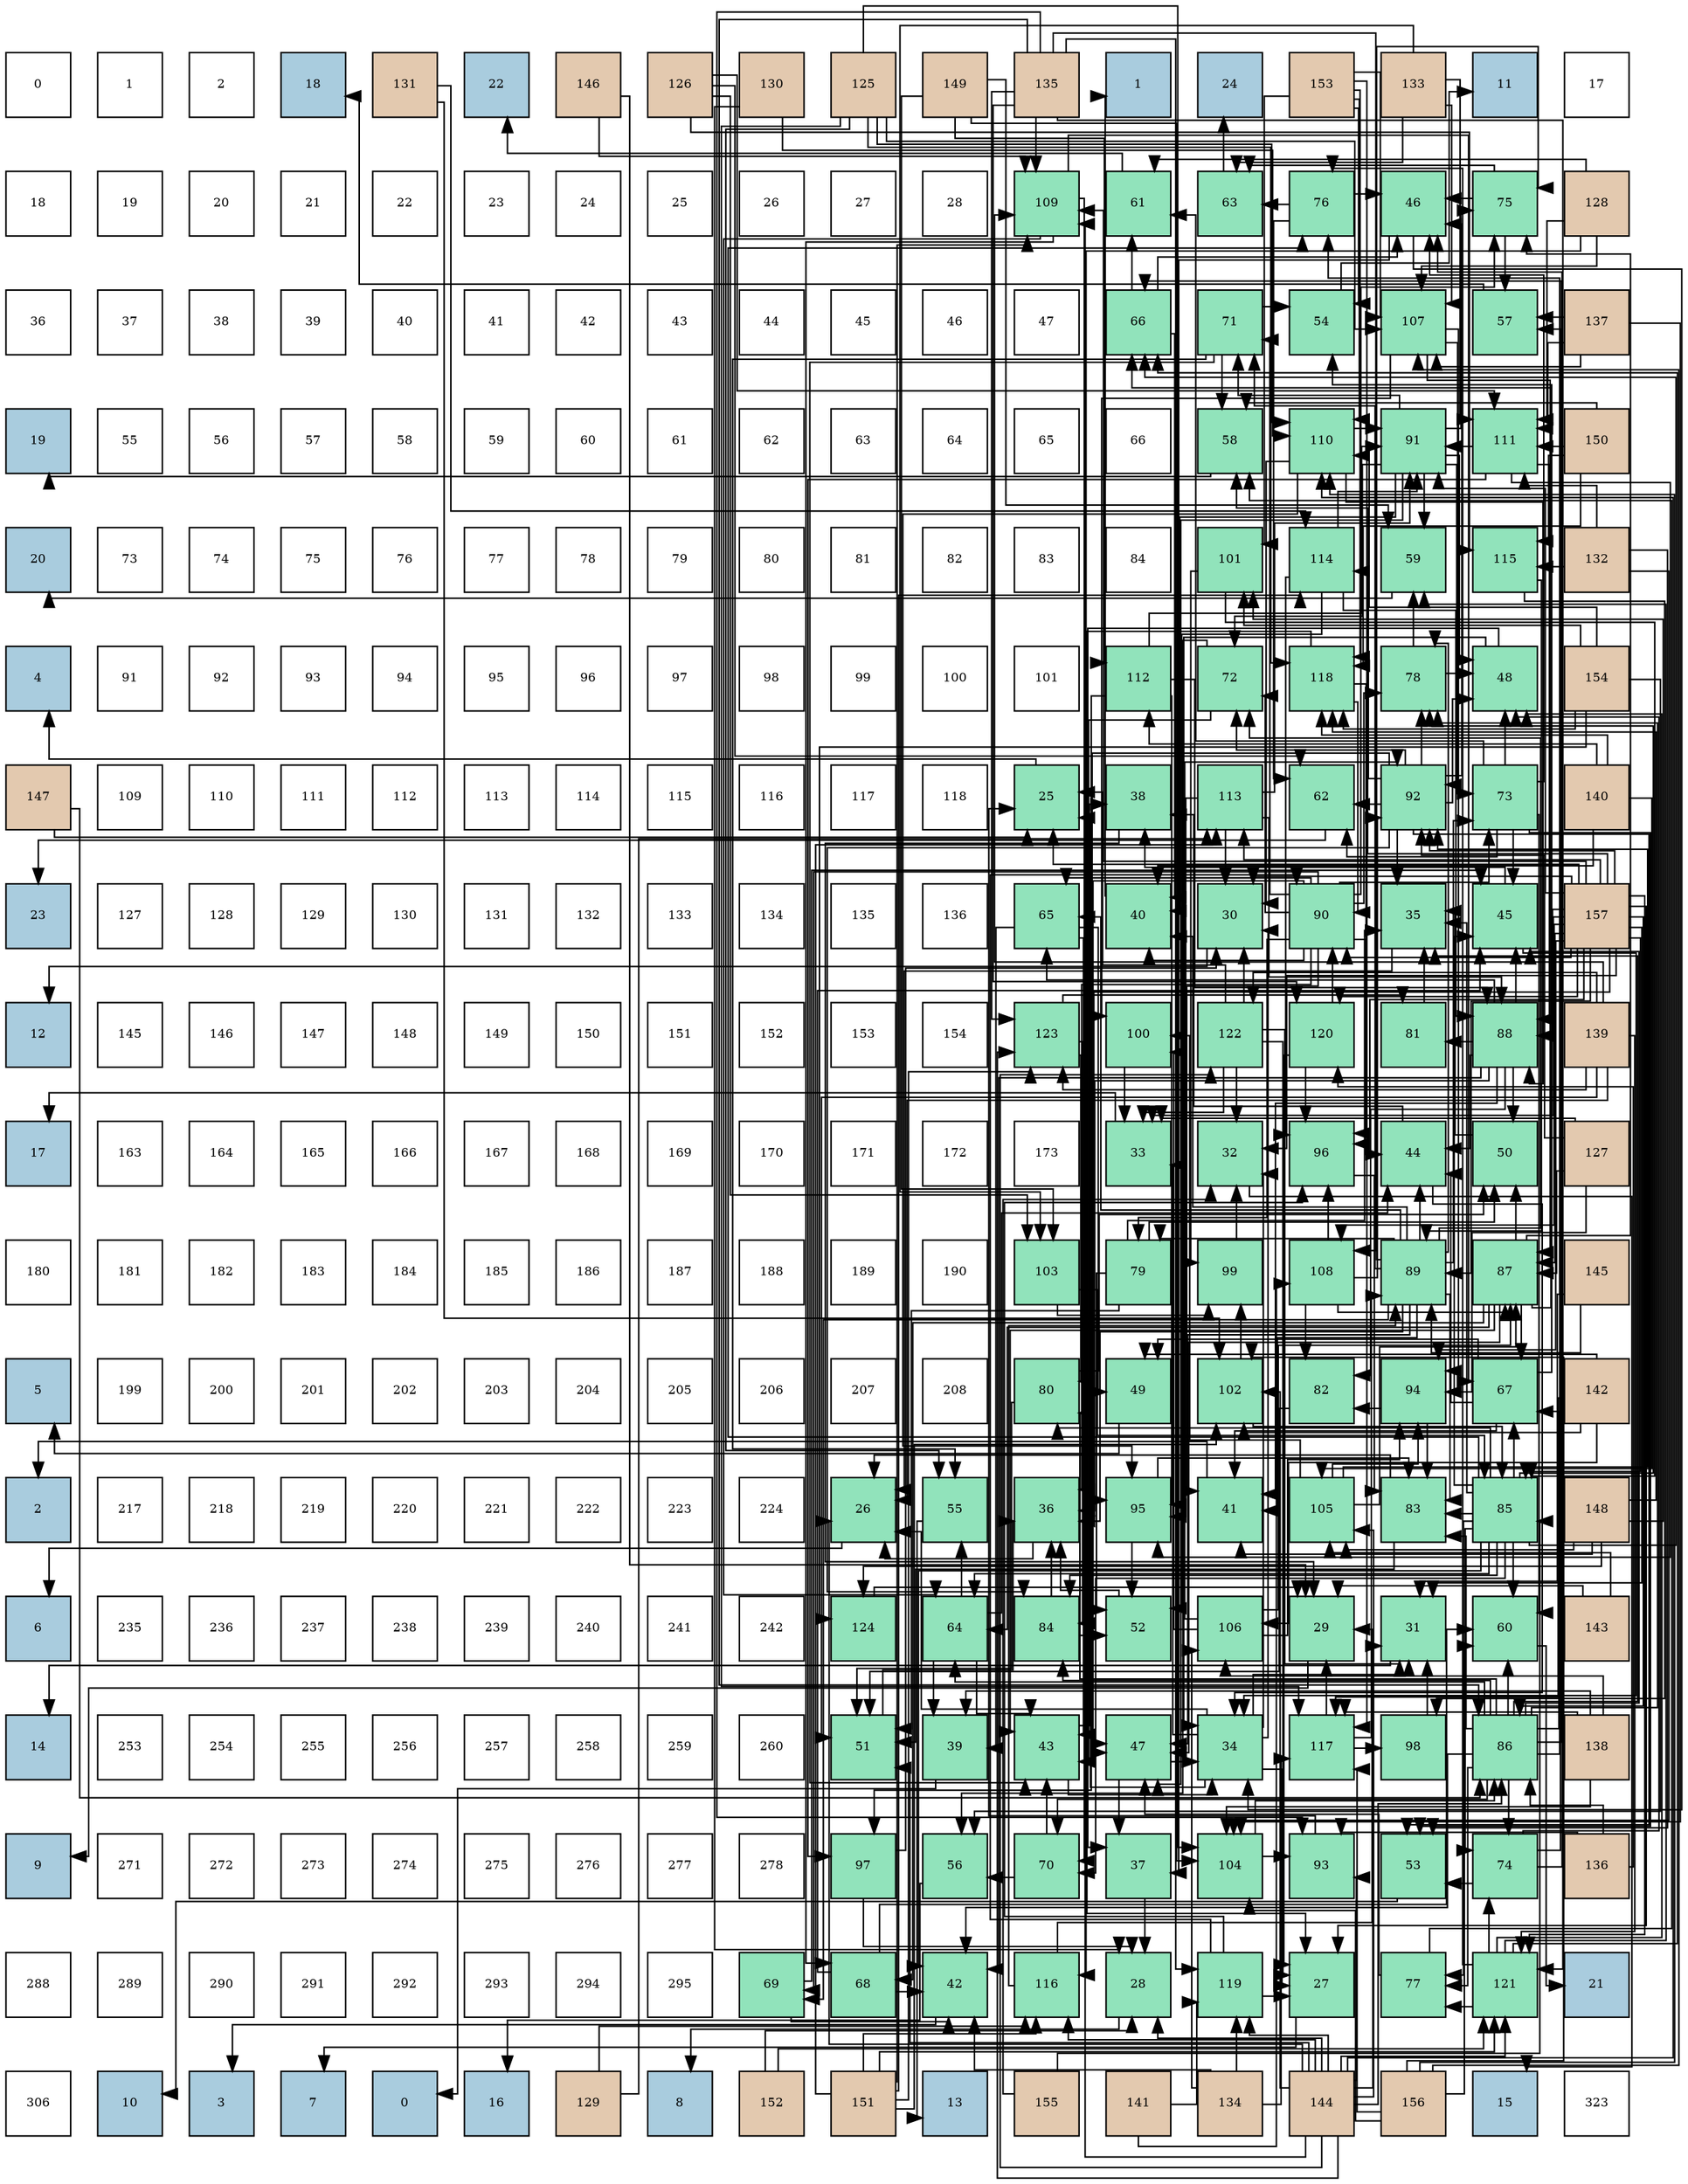digraph layout{
 rankdir=TB;
 splines=ortho;
 node [style=filled shape=square fixedsize=true width=0.6];
0[label="0", fontsize=8, fillcolor="#ffffff"];
1[label="1", fontsize=8, fillcolor="#ffffff"];
2[label="2", fontsize=8, fillcolor="#ffffff"];
3[label="18", fontsize=8, fillcolor="#a9ccde"];
4[label="131", fontsize=8, fillcolor="#e3c9af"];
5[label="22", fontsize=8, fillcolor="#a9ccde"];
6[label="146", fontsize=8, fillcolor="#e3c9af"];
7[label="126", fontsize=8, fillcolor="#e3c9af"];
8[label="130", fontsize=8, fillcolor="#e3c9af"];
9[label="125", fontsize=8, fillcolor="#e3c9af"];
10[label="149", fontsize=8, fillcolor="#e3c9af"];
11[label="135", fontsize=8, fillcolor="#e3c9af"];
12[label="1", fontsize=8, fillcolor="#a9ccde"];
13[label="24", fontsize=8, fillcolor="#a9ccde"];
14[label="153", fontsize=8, fillcolor="#e3c9af"];
15[label="133", fontsize=8, fillcolor="#e3c9af"];
16[label="11", fontsize=8, fillcolor="#a9ccde"];
17[label="17", fontsize=8, fillcolor="#ffffff"];
18[label="18", fontsize=8, fillcolor="#ffffff"];
19[label="19", fontsize=8, fillcolor="#ffffff"];
20[label="20", fontsize=8, fillcolor="#ffffff"];
21[label="21", fontsize=8, fillcolor="#ffffff"];
22[label="22", fontsize=8, fillcolor="#ffffff"];
23[label="23", fontsize=8, fillcolor="#ffffff"];
24[label="24", fontsize=8, fillcolor="#ffffff"];
25[label="25", fontsize=8, fillcolor="#ffffff"];
26[label="26", fontsize=8, fillcolor="#ffffff"];
27[label="27", fontsize=8, fillcolor="#ffffff"];
28[label="28", fontsize=8, fillcolor="#ffffff"];
29[label="109", fontsize=8, fillcolor="#91e3bb"];
30[label="61", fontsize=8, fillcolor="#91e3bb"];
31[label="63", fontsize=8, fillcolor="#91e3bb"];
32[label="76", fontsize=8, fillcolor="#91e3bb"];
33[label="46", fontsize=8, fillcolor="#91e3bb"];
34[label="75", fontsize=8, fillcolor="#91e3bb"];
35[label="128", fontsize=8, fillcolor="#e3c9af"];
36[label="36", fontsize=8, fillcolor="#ffffff"];
37[label="37", fontsize=8, fillcolor="#ffffff"];
38[label="38", fontsize=8, fillcolor="#ffffff"];
39[label="39", fontsize=8, fillcolor="#ffffff"];
40[label="40", fontsize=8, fillcolor="#ffffff"];
41[label="41", fontsize=8, fillcolor="#ffffff"];
42[label="42", fontsize=8, fillcolor="#ffffff"];
43[label="43", fontsize=8, fillcolor="#ffffff"];
44[label="44", fontsize=8, fillcolor="#ffffff"];
45[label="45", fontsize=8, fillcolor="#ffffff"];
46[label="46", fontsize=8, fillcolor="#ffffff"];
47[label="47", fontsize=8, fillcolor="#ffffff"];
48[label="66", fontsize=8, fillcolor="#91e3bb"];
49[label="71", fontsize=8, fillcolor="#91e3bb"];
50[label="54", fontsize=8, fillcolor="#91e3bb"];
51[label="107", fontsize=8, fillcolor="#91e3bb"];
52[label="57", fontsize=8, fillcolor="#91e3bb"];
53[label="137", fontsize=8, fillcolor="#e3c9af"];
54[label="19", fontsize=8, fillcolor="#a9ccde"];
55[label="55", fontsize=8, fillcolor="#ffffff"];
56[label="56", fontsize=8, fillcolor="#ffffff"];
57[label="57", fontsize=8, fillcolor="#ffffff"];
58[label="58", fontsize=8, fillcolor="#ffffff"];
59[label="59", fontsize=8, fillcolor="#ffffff"];
60[label="60", fontsize=8, fillcolor="#ffffff"];
61[label="61", fontsize=8, fillcolor="#ffffff"];
62[label="62", fontsize=8, fillcolor="#ffffff"];
63[label="63", fontsize=8, fillcolor="#ffffff"];
64[label="64", fontsize=8, fillcolor="#ffffff"];
65[label="65", fontsize=8, fillcolor="#ffffff"];
66[label="66", fontsize=8, fillcolor="#ffffff"];
67[label="58", fontsize=8, fillcolor="#91e3bb"];
68[label="110", fontsize=8, fillcolor="#91e3bb"];
69[label="91", fontsize=8, fillcolor="#91e3bb"];
70[label="111", fontsize=8, fillcolor="#91e3bb"];
71[label="150", fontsize=8, fillcolor="#e3c9af"];
72[label="20", fontsize=8, fillcolor="#a9ccde"];
73[label="73", fontsize=8, fillcolor="#ffffff"];
74[label="74", fontsize=8, fillcolor="#ffffff"];
75[label="75", fontsize=8, fillcolor="#ffffff"];
76[label="76", fontsize=8, fillcolor="#ffffff"];
77[label="77", fontsize=8, fillcolor="#ffffff"];
78[label="78", fontsize=8, fillcolor="#ffffff"];
79[label="79", fontsize=8, fillcolor="#ffffff"];
80[label="80", fontsize=8, fillcolor="#ffffff"];
81[label="81", fontsize=8, fillcolor="#ffffff"];
82[label="82", fontsize=8, fillcolor="#ffffff"];
83[label="83", fontsize=8, fillcolor="#ffffff"];
84[label="84", fontsize=8, fillcolor="#ffffff"];
85[label="101", fontsize=8, fillcolor="#91e3bb"];
86[label="114", fontsize=8, fillcolor="#91e3bb"];
87[label="59", fontsize=8, fillcolor="#91e3bb"];
88[label="115", fontsize=8, fillcolor="#91e3bb"];
89[label="132", fontsize=8, fillcolor="#e3c9af"];
90[label="4", fontsize=8, fillcolor="#a9ccde"];
91[label="91", fontsize=8, fillcolor="#ffffff"];
92[label="92", fontsize=8, fillcolor="#ffffff"];
93[label="93", fontsize=8, fillcolor="#ffffff"];
94[label="94", fontsize=8, fillcolor="#ffffff"];
95[label="95", fontsize=8, fillcolor="#ffffff"];
96[label="96", fontsize=8, fillcolor="#ffffff"];
97[label="97", fontsize=8, fillcolor="#ffffff"];
98[label="98", fontsize=8, fillcolor="#ffffff"];
99[label="99", fontsize=8, fillcolor="#ffffff"];
100[label="100", fontsize=8, fillcolor="#ffffff"];
101[label="101", fontsize=8, fillcolor="#ffffff"];
102[label="112", fontsize=8, fillcolor="#91e3bb"];
103[label="72", fontsize=8, fillcolor="#91e3bb"];
104[label="118", fontsize=8, fillcolor="#91e3bb"];
105[label="78", fontsize=8, fillcolor="#91e3bb"];
106[label="48", fontsize=8, fillcolor="#91e3bb"];
107[label="154", fontsize=8, fillcolor="#e3c9af"];
108[label="147", fontsize=8, fillcolor="#e3c9af"];
109[label="109", fontsize=8, fillcolor="#ffffff"];
110[label="110", fontsize=8, fillcolor="#ffffff"];
111[label="111", fontsize=8, fillcolor="#ffffff"];
112[label="112", fontsize=8, fillcolor="#ffffff"];
113[label="113", fontsize=8, fillcolor="#ffffff"];
114[label="114", fontsize=8, fillcolor="#ffffff"];
115[label="115", fontsize=8, fillcolor="#ffffff"];
116[label="116", fontsize=8, fillcolor="#ffffff"];
117[label="117", fontsize=8, fillcolor="#ffffff"];
118[label="118", fontsize=8, fillcolor="#ffffff"];
119[label="25", fontsize=8, fillcolor="#91e3bb"];
120[label="38", fontsize=8, fillcolor="#91e3bb"];
121[label="113", fontsize=8, fillcolor="#91e3bb"];
122[label="62", fontsize=8, fillcolor="#91e3bb"];
123[label="92", fontsize=8, fillcolor="#91e3bb"];
124[label="73", fontsize=8, fillcolor="#91e3bb"];
125[label="140", fontsize=8, fillcolor="#e3c9af"];
126[label="23", fontsize=8, fillcolor="#a9ccde"];
127[label="127", fontsize=8, fillcolor="#ffffff"];
128[label="128", fontsize=8, fillcolor="#ffffff"];
129[label="129", fontsize=8, fillcolor="#ffffff"];
130[label="130", fontsize=8, fillcolor="#ffffff"];
131[label="131", fontsize=8, fillcolor="#ffffff"];
132[label="132", fontsize=8, fillcolor="#ffffff"];
133[label="133", fontsize=8, fillcolor="#ffffff"];
134[label="134", fontsize=8, fillcolor="#ffffff"];
135[label="135", fontsize=8, fillcolor="#ffffff"];
136[label="136", fontsize=8, fillcolor="#ffffff"];
137[label="65", fontsize=8, fillcolor="#91e3bb"];
138[label="40", fontsize=8, fillcolor="#91e3bb"];
139[label="30", fontsize=8, fillcolor="#91e3bb"];
140[label="90", fontsize=8, fillcolor="#91e3bb"];
141[label="35", fontsize=8, fillcolor="#91e3bb"];
142[label="45", fontsize=8, fillcolor="#91e3bb"];
143[label="157", fontsize=8, fillcolor="#e3c9af"];
144[label="12", fontsize=8, fillcolor="#a9ccde"];
145[label="145", fontsize=8, fillcolor="#ffffff"];
146[label="146", fontsize=8, fillcolor="#ffffff"];
147[label="147", fontsize=8, fillcolor="#ffffff"];
148[label="148", fontsize=8, fillcolor="#ffffff"];
149[label="149", fontsize=8, fillcolor="#ffffff"];
150[label="150", fontsize=8, fillcolor="#ffffff"];
151[label="151", fontsize=8, fillcolor="#ffffff"];
152[label="152", fontsize=8, fillcolor="#ffffff"];
153[label="153", fontsize=8, fillcolor="#ffffff"];
154[label="154", fontsize=8, fillcolor="#ffffff"];
155[label="123", fontsize=8, fillcolor="#91e3bb"];
156[label="100", fontsize=8, fillcolor="#91e3bb"];
157[label="122", fontsize=8, fillcolor="#91e3bb"];
158[label="120", fontsize=8, fillcolor="#91e3bb"];
159[label="81", fontsize=8, fillcolor="#91e3bb"];
160[label="88", fontsize=8, fillcolor="#91e3bb"];
161[label="139", fontsize=8, fillcolor="#e3c9af"];
162[label="17", fontsize=8, fillcolor="#a9ccde"];
163[label="163", fontsize=8, fillcolor="#ffffff"];
164[label="164", fontsize=8, fillcolor="#ffffff"];
165[label="165", fontsize=8, fillcolor="#ffffff"];
166[label="166", fontsize=8, fillcolor="#ffffff"];
167[label="167", fontsize=8, fillcolor="#ffffff"];
168[label="168", fontsize=8, fillcolor="#ffffff"];
169[label="169", fontsize=8, fillcolor="#ffffff"];
170[label="170", fontsize=8, fillcolor="#ffffff"];
171[label="171", fontsize=8, fillcolor="#ffffff"];
172[label="172", fontsize=8, fillcolor="#ffffff"];
173[label="173", fontsize=8, fillcolor="#ffffff"];
174[label="33", fontsize=8, fillcolor="#91e3bb"];
175[label="32", fontsize=8, fillcolor="#91e3bb"];
176[label="96", fontsize=8, fillcolor="#91e3bb"];
177[label="44", fontsize=8, fillcolor="#91e3bb"];
178[label="50", fontsize=8, fillcolor="#91e3bb"];
179[label="127", fontsize=8, fillcolor="#e3c9af"];
180[label="180", fontsize=8, fillcolor="#ffffff"];
181[label="181", fontsize=8, fillcolor="#ffffff"];
182[label="182", fontsize=8, fillcolor="#ffffff"];
183[label="183", fontsize=8, fillcolor="#ffffff"];
184[label="184", fontsize=8, fillcolor="#ffffff"];
185[label="185", fontsize=8, fillcolor="#ffffff"];
186[label="186", fontsize=8, fillcolor="#ffffff"];
187[label="187", fontsize=8, fillcolor="#ffffff"];
188[label="188", fontsize=8, fillcolor="#ffffff"];
189[label="189", fontsize=8, fillcolor="#ffffff"];
190[label="190", fontsize=8, fillcolor="#ffffff"];
191[label="103", fontsize=8, fillcolor="#91e3bb"];
192[label="79", fontsize=8, fillcolor="#91e3bb"];
193[label="99", fontsize=8, fillcolor="#91e3bb"];
194[label="108", fontsize=8, fillcolor="#91e3bb"];
195[label="89", fontsize=8, fillcolor="#91e3bb"];
196[label="87", fontsize=8, fillcolor="#91e3bb"];
197[label="145", fontsize=8, fillcolor="#e3c9af"];
198[label="5", fontsize=8, fillcolor="#a9ccde"];
199[label="199", fontsize=8, fillcolor="#ffffff"];
200[label="200", fontsize=8, fillcolor="#ffffff"];
201[label="201", fontsize=8, fillcolor="#ffffff"];
202[label="202", fontsize=8, fillcolor="#ffffff"];
203[label="203", fontsize=8, fillcolor="#ffffff"];
204[label="204", fontsize=8, fillcolor="#ffffff"];
205[label="205", fontsize=8, fillcolor="#ffffff"];
206[label="206", fontsize=8, fillcolor="#ffffff"];
207[label="207", fontsize=8, fillcolor="#ffffff"];
208[label="208", fontsize=8, fillcolor="#ffffff"];
209[label="80", fontsize=8, fillcolor="#91e3bb"];
210[label="49", fontsize=8, fillcolor="#91e3bb"];
211[label="102", fontsize=8, fillcolor="#91e3bb"];
212[label="82", fontsize=8, fillcolor="#91e3bb"];
213[label="94", fontsize=8, fillcolor="#91e3bb"];
214[label="67", fontsize=8, fillcolor="#91e3bb"];
215[label="142", fontsize=8, fillcolor="#e3c9af"];
216[label="2", fontsize=8, fillcolor="#a9ccde"];
217[label="217", fontsize=8, fillcolor="#ffffff"];
218[label="218", fontsize=8, fillcolor="#ffffff"];
219[label="219", fontsize=8, fillcolor="#ffffff"];
220[label="220", fontsize=8, fillcolor="#ffffff"];
221[label="221", fontsize=8, fillcolor="#ffffff"];
222[label="222", fontsize=8, fillcolor="#ffffff"];
223[label="223", fontsize=8, fillcolor="#ffffff"];
224[label="224", fontsize=8, fillcolor="#ffffff"];
225[label="26", fontsize=8, fillcolor="#91e3bb"];
226[label="55", fontsize=8, fillcolor="#91e3bb"];
227[label="36", fontsize=8, fillcolor="#91e3bb"];
228[label="95", fontsize=8, fillcolor="#91e3bb"];
229[label="41", fontsize=8, fillcolor="#91e3bb"];
230[label="105", fontsize=8, fillcolor="#91e3bb"];
231[label="83", fontsize=8, fillcolor="#91e3bb"];
232[label="85", fontsize=8, fillcolor="#91e3bb"];
233[label="148", fontsize=8, fillcolor="#e3c9af"];
234[label="6", fontsize=8, fillcolor="#a9ccde"];
235[label="235", fontsize=8, fillcolor="#ffffff"];
236[label="236", fontsize=8, fillcolor="#ffffff"];
237[label="237", fontsize=8, fillcolor="#ffffff"];
238[label="238", fontsize=8, fillcolor="#ffffff"];
239[label="239", fontsize=8, fillcolor="#ffffff"];
240[label="240", fontsize=8, fillcolor="#ffffff"];
241[label="241", fontsize=8, fillcolor="#ffffff"];
242[label="242", fontsize=8, fillcolor="#ffffff"];
243[label="124", fontsize=8, fillcolor="#91e3bb"];
244[label="64", fontsize=8, fillcolor="#91e3bb"];
245[label="84", fontsize=8, fillcolor="#91e3bb"];
246[label="52", fontsize=8, fillcolor="#91e3bb"];
247[label="106", fontsize=8, fillcolor="#91e3bb"];
248[label="29", fontsize=8, fillcolor="#91e3bb"];
249[label="31", fontsize=8, fillcolor="#91e3bb"];
250[label="60", fontsize=8, fillcolor="#91e3bb"];
251[label="143", fontsize=8, fillcolor="#e3c9af"];
252[label="14", fontsize=8, fillcolor="#a9ccde"];
253[label="253", fontsize=8, fillcolor="#ffffff"];
254[label="254", fontsize=8, fillcolor="#ffffff"];
255[label="255", fontsize=8, fillcolor="#ffffff"];
256[label="256", fontsize=8, fillcolor="#ffffff"];
257[label="257", fontsize=8, fillcolor="#ffffff"];
258[label="258", fontsize=8, fillcolor="#ffffff"];
259[label="259", fontsize=8, fillcolor="#ffffff"];
260[label="260", fontsize=8, fillcolor="#ffffff"];
261[label="51", fontsize=8, fillcolor="#91e3bb"];
262[label="39", fontsize=8, fillcolor="#91e3bb"];
263[label="43", fontsize=8, fillcolor="#91e3bb"];
264[label="47", fontsize=8, fillcolor="#91e3bb"];
265[label="34", fontsize=8, fillcolor="#91e3bb"];
266[label="117", fontsize=8, fillcolor="#91e3bb"];
267[label="98", fontsize=8, fillcolor="#91e3bb"];
268[label="86", fontsize=8, fillcolor="#91e3bb"];
269[label="138", fontsize=8, fillcolor="#e3c9af"];
270[label="9", fontsize=8, fillcolor="#a9ccde"];
271[label="271", fontsize=8, fillcolor="#ffffff"];
272[label="272", fontsize=8, fillcolor="#ffffff"];
273[label="273", fontsize=8, fillcolor="#ffffff"];
274[label="274", fontsize=8, fillcolor="#ffffff"];
275[label="275", fontsize=8, fillcolor="#ffffff"];
276[label="276", fontsize=8, fillcolor="#ffffff"];
277[label="277", fontsize=8, fillcolor="#ffffff"];
278[label="278", fontsize=8, fillcolor="#ffffff"];
279[label="97", fontsize=8, fillcolor="#91e3bb"];
280[label="56", fontsize=8, fillcolor="#91e3bb"];
281[label="70", fontsize=8, fillcolor="#91e3bb"];
282[label="37", fontsize=8, fillcolor="#91e3bb"];
283[label="104", fontsize=8, fillcolor="#91e3bb"];
284[label="93", fontsize=8, fillcolor="#91e3bb"];
285[label="53", fontsize=8, fillcolor="#91e3bb"];
286[label="74", fontsize=8, fillcolor="#91e3bb"];
287[label="136", fontsize=8, fillcolor="#e3c9af"];
288[label="288", fontsize=8, fillcolor="#ffffff"];
289[label="289", fontsize=8, fillcolor="#ffffff"];
290[label="290", fontsize=8, fillcolor="#ffffff"];
291[label="291", fontsize=8, fillcolor="#ffffff"];
292[label="292", fontsize=8, fillcolor="#ffffff"];
293[label="293", fontsize=8, fillcolor="#ffffff"];
294[label="294", fontsize=8, fillcolor="#ffffff"];
295[label="295", fontsize=8, fillcolor="#ffffff"];
296[label="69", fontsize=8, fillcolor="#91e3bb"];
297[label="68", fontsize=8, fillcolor="#91e3bb"];
298[label="42", fontsize=8, fillcolor="#91e3bb"];
299[label="116", fontsize=8, fillcolor="#91e3bb"];
300[label="28", fontsize=8, fillcolor="#91e3bb"];
301[label="119", fontsize=8, fillcolor="#91e3bb"];
302[label="27", fontsize=8, fillcolor="#91e3bb"];
303[label="77", fontsize=8, fillcolor="#91e3bb"];
304[label="121", fontsize=8, fillcolor="#91e3bb"];
305[label="21", fontsize=8, fillcolor="#a9ccde"];
306[label="306", fontsize=8, fillcolor="#ffffff"];
307[label="10", fontsize=8, fillcolor="#a9ccde"];
308[label="3", fontsize=8, fillcolor="#a9ccde"];
309[label="7", fontsize=8, fillcolor="#a9ccde"];
310[label="0", fontsize=8, fillcolor="#a9ccde"];
311[label="16", fontsize=8, fillcolor="#a9ccde"];
312[label="129", fontsize=8, fillcolor="#e3c9af"];
313[label="8", fontsize=8, fillcolor="#a9ccde"];
314[label="152", fontsize=8, fillcolor="#e3c9af"];
315[label="151", fontsize=8, fillcolor="#e3c9af"];
316[label="13", fontsize=8, fillcolor="#a9ccde"];
317[label="155", fontsize=8, fillcolor="#e3c9af"];
318[label="141", fontsize=8, fillcolor="#e3c9af"];
319[label="134", fontsize=8, fillcolor="#e3c9af"];
320[label="144", fontsize=8, fillcolor="#e3c9af"];
321[label="156", fontsize=8, fillcolor="#e3c9af"];
322[label="15", fontsize=8, fillcolor="#a9ccde"];
323[label="323", fontsize=8, fillcolor="#ffffff"];
edge [constraint=false, style=vis];119 -> 90;
225 -> 234;
302 -> 309;
300 -> 313;
248 -> 270;
139 -> 144;
249 -> 252;
175 -> 322;
174 -> 162;
265 -> 119;
265 -> 225;
265 -> 302;
265 -> 139;
265 -> 249;
265 -> 175;
265 -> 174;
141 -> 225;
227 -> 225;
282 -> 300;
120 -> 248;
262 -> 310;
138 -> 12;
229 -> 216;
298 -> 308;
263 -> 265;
263 -> 120;
177 -> 265;
177 -> 120;
142 -> 265;
142 -> 120;
33 -> 265;
33 -> 282;
264 -> 265;
264 -> 282;
106 -> 265;
106 -> 282;
210 -> 198;
178 -> 141;
261 -> 227;
246 -> 227;
285 -> 307;
50 -> 16;
226 -> 316;
280 -> 311;
52 -> 3;
67 -> 54;
87 -> 72;
250 -> 305;
30 -> 5;
122 -> 126;
31 -> 13;
244 -> 262;
244 -> 263;
244 -> 177;
244 -> 226;
137 -> 262;
137 -> 263;
137 -> 210;
48 -> 138;
48 -> 33;
48 -> 30;
214 -> 229;
214 -> 177;
214 -> 210;
214 -> 50;
297 -> 298;
297 -> 142;
297 -> 250;
296 -> 298;
296 -> 142;
281 -> 263;
281 -> 280;
49 -> 263;
49 -> 50;
49 -> 226;
49 -> 67;
103 -> 263;
103 -> 280;
124 -> 142;
124 -> 33;
124 -> 106;
124 -> 285;
124 -> 250;
124 -> 30;
124 -> 122;
286 -> 33;
286 -> 106;
286 -> 285;
286 -> 52;
34 -> 33;
34 -> 52;
34 -> 31;
32 -> 33;
32 -> 122;
32 -> 31;
303 -> 264;
303 -> 67;
105 -> 106;
105 -> 87;
192 -> 141;
192 -> 178;
192 -> 261;
192 -> 246;
209 -> 178;
209 -> 261;
159 -> 141;
212 -> 261;
231 -> 225;
231 -> 261;
245 -> 227;
245 -> 246;
232 -> 141;
232 -> 298;
232 -> 142;
232 -> 250;
232 -> 244;
232 -> 48;
232 -> 214;
232 -> 281;
232 -> 286;
232 -> 32;
232 -> 303;
232 -> 105;
232 -> 209;
232 -> 231;
232 -> 245;
268 -> 141;
268 -> 298;
268 -> 142;
268 -> 250;
268 -> 244;
268 -> 48;
268 -> 214;
268 -> 281;
268 -> 286;
268 -> 32;
268 -> 303;
268 -> 105;
268 -> 209;
268 -> 231;
268 -> 245;
196 -> 263;
196 -> 264;
196 -> 178;
196 -> 244;
196 -> 48;
196 -> 214;
196 -> 297;
196 -> 34;
160 -> 227;
160 -> 229;
160 -> 298;
160 -> 177;
160 -> 142;
160 -> 178;
160 -> 137;
160 -> 159;
160 -> 212;
195 -> 227;
195 -> 138;
195 -> 229;
195 -> 177;
195 -> 264;
195 -> 137;
195 -> 296;
195 -> 49;
195 -> 103;
195 -> 124;
195 -> 34;
195 -> 105;
195 -> 192;
195 -> 231;
140 -> 227;
140 -> 138;
140 -> 229;
140 -> 177;
140 -> 264;
140 -> 137;
140 -> 296;
140 -> 49;
140 -> 103;
140 -> 124;
140 -> 34;
140 -> 105;
140 -> 192;
69 -> 138;
69 -> 264;
69 -> 106;
69 -> 87;
69 -> 49;
69 -> 103;
69 -> 124;
69 -> 34;
123 -> 141;
123 -> 33;
123 -> 264;
123 -> 106;
123 -> 285;
123 -> 67;
123 -> 122;
123 -> 103;
123 -> 105;
123 -> 245;
284 -> 119;
213 -> 212;
213 -> 231;
228 -> 246;
228 -> 231;
176 -> 231;
279 -> 300;
279 -> 139;
267 -> 249;
193 -> 175;
156 -> 174;
85 -> 232;
85 -> 193;
211 -> 232;
211 -> 193;
191 -> 232;
191 -> 193;
283 -> 268;
283 -> 284;
230 -> 196;
230 -> 123;
230 -> 213;
230 -> 156;
247 -> 196;
247 -> 123;
247 -> 213;
247 -> 156;
51 -> 196;
51 -> 123;
51 -> 213;
51 -> 156;
194 -> 212;
194 -> 196;
194 -> 123;
194 -> 176;
29 -> 244;
29 -> 214;
29 -> 297;
29 -> 281;
68 -> 139;
68 -> 160;
68 -> 69;
68 -> 228;
70 -> 160;
70 -> 69;
70 -> 228;
70 -> 279;
102 -> 160;
102 -> 69;
102 -> 228;
102 -> 279;
121 -> 139;
121 -> 160;
121 -> 69;
121 -> 228;
86 -> 246;
86 -> 160;
86 -> 69;
86 -> 176;
88 -> 195;
88 -> 267;
299 -> 249;
299 -> 195;
266 -> 248;
266 -> 195;
266 -> 267;
104 -> 302;
104 -> 140;
104 -> 176;
301 -> 302;
301 -> 140;
301 -> 176;
158 -> 302;
158 -> 140;
158 -> 176;
304 -> 106;
304 -> 87;
304 -> 48;
304 -> 286;
304 -> 32;
304 -> 303;
157 -> 119;
157 -> 302;
157 -> 139;
157 -> 249;
157 -> 175;
157 -> 174;
155 -> 209;
155 -> 159;
155 -> 245;
243 -> 248;
9 -> 226;
9 -> 283;
9 -> 51;
9 -> 68;
9 -> 266;
9 -> 104;
7 -> 122;
7 -> 191;
7 -> 70;
7 -> 88;
179 -> 174;
179 -> 196;
179 -> 123;
179 -> 213;
35 -> 30;
35 -> 51;
35 -> 70;
35 -> 299;
312 -> 121;
312 -> 299;
8 -> 300;
8 -> 68;
4 -> 211;
4 -> 86;
89 -> 285;
89 -> 283;
89 -> 70;
89 -> 88;
15 -> 31;
15 -> 191;
15 -> 51;
15 -> 70;
319 -> 298;
319 -> 247;
319 -> 266;
319 -> 301;
11 -> 268;
11 -> 284;
11 -> 194;
11 -> 29;
11 -> 301;
11 -> 158;
11 -> 304;
11 -> 155;
287 -> 268;
287 -> 284;
287 -> 158;
53 -> 52;
53 -> 283;
53 -> 51;
53 -> 70;
269 -> 262;
269 -> 283;
269 -> 247;
269 -> 266;
161 -> 225;
161 -> 261;
161 -> 29;
161 -> 304;
161 -> 157;
161 -> 155;
125 -> 138;
125 -> 230;
125 -> 102;
125 -> 104;
318 -> 194;
318 -> 301;
215 -> 210;
215 -> 211;
215 -> 247;
215 -> 266;
251 -> 248;
251 -> 230;
320 -> 225;
320 -> 300;
320 -> 248;
320 -> 261;
320 -> 268;
320 -> 284;
320 -> 211;
320 -> 230;
320 -> 29;
320 -> 68;
320 -> 299;
320 -> 301;
320 -> 304;
320 -> 157;
320 -> 155;
197 -> 249;
197 -> 195;
6 -> 248;
6 -> 29;
108 -> 119;
108 -> 268;
233 -> 229;
233 -> 85;
233 -> 230;
233 -> 104;
233 -> 243;
10 -> 87;
10 -> 191;
10 -> 283;
10 -> 102;
71 -> 67;
71 -> 70;
71 -> 88;
71 -> 104;
315 -> 211;
315 -> 29;
315 -> 121;
315 -> 86;
315 -> 299;
315 -> 304;
315 -> 155;
314 -> 300;
314 -> 304;
14 -> 50;
14 -> 85;
14 -> 51;
14 -> 68;
14 -> 266;
14 -> 104;
107 -> 280;
107 -> 85;
107 -> 68;
107 -> 104;
107 -> 243;
317 -> 175;
317 -> 232;
321 -> 250;
321 -> 211;
321 -> 283;
321 -> 51;
321 -> 68;
321 -> 266;
143 -> 119;
143 -> 302;
143 -> 139;
143 -> 249;
143 -> 175;
143 -> 174;
143 -> 232;
143 -> 268;
143 -> 196;
143 -> 160;
143 -> 195;
143 -> 140;
143 -> 69;
143 -> 123;
143 -> 213;
143 -> 228;
143 -> 176;
143 -> 194;
143 -> 29;
143 -> 121;
143 -> 86;
143 -> 158;
143 -> 304;
edge [constraint=true, style=invis];
0 -> 18 -> 36 -> 54 -> 72 -> 90 -> 108 -> 126 -> 144 -> 162 -> 180 -> 198 -> 216 -> 234 -> 252 -> 270 -> 288 -> 306;
1 -> 19 -> 37 -> 55 -> 73 -> 91 -> 109 -> 127 -> 145 -> 163 -> 181 -> 199 -> 217 -> 235 -> 253 -> 271 -> 289 -> 307;
2 -> 20 -> 38 -> 56 -> 74 -> 92 -> 110 -> 128 -> 146 -> 164 -> 182 -> 200 -> 218 -> 236 -> 254 -> 272 -> 290 -> 308;
3 -> 21 -> 39 -> 57 -> 75 -> 93 -> 111 -> 129 -> 147 -> 165 -> 183 -> 201 -> 219 -> 237 -> 255 -> 273 -> 291 -> 309;
4 -> 22 -> 40 -> 58 -> 76 -> 94 -> 112 -> 130 -> 148 -> 166 -> 184 -> 202 -> 220 -> 238 -> 256 -> 274 -> 292 -> 310;
5 -> 23 -> 41 -> 59 -> 77 -> 95 -> 113 -> 131 -> 149 -> 167 -> 185 -> 203 -> 221 -> 239 -> 257 -> 275 -> 293 -> 311;
6 -> 24 -> 42 -> 60 -> 78 -> 96 -> 114 -> 132 -> 150 -> 168 -> 186 -> 204 -> 222 -> 240 -> 258 -> 276 -> 294 -> 312;
7 -> 25 -> 43 -> 61 -> 79 -> 97 -> 115 -> 133 -> 151 -> 169 -> 187 -> 205 -> 223 -> 241 -> 259 -> 277 -> 295 -> 313;
8 -> 26 -> 44 -> 62 -> 80 -> 98 -> 116 -> 134 -> 152 -> 170 -> 188 -> 206 -> 224 -> 242 -> 260 -> 278 -> 296 -> 314;
9 -> 27 -> 45 -> 63 -> 81 -> 99 -> 117 -> 135 -> 153 -> 171 -> 189 -> 207 -> 225 -> 243 -> 261 -> 279 -> 297 -> 315;
10 -> 28 -> 46 -> 64 -> 82 -> 100 -> 118 -> 136 -> 154 -> 172 -> 190 -> 208 -> 226 -> 244 -> 262 -> 280 -> 298 -> 316;
11 -> 29 -> 47 -> 65 -> 83 -> 101 -> 119 -> 137 -> 155 -> 173 -> 191 -> 209 -> 227 -> 245 -> 263 -> 281 -> 299 -> 317;
12 -> 30 -> 48 -> 66 -> 84 -> 102 -> 120 -> 138 -> 156 -> 174 -> 192 -> 210 -> 228 -> 246 -> 264 -> 282 -> 300 -> 318;
13 -> 31 -> 49 -> 67 -> 85 -> 103 -> 121 -> 139 -> 157 -> 175 -> 193 -> 211 -> 229 -> 247 -> 265 -> 283 -> 301 -> 319;
14 -> 32 -> 50 -> 68 -> 86 -> 104 -> 122 -> 140 -> 158 -> 176 -> 194 -> 212 -> 230 -> 248 -> 266 -> 284 -> 302 -> 320;
15 -> 33 -> 51 -> 69 -> 87 -> 105 -> 123 -> 141 -> 159 -> 177 -> 195 -> 213 -> 231 -> 249 -> 267 -> 285 -> 303 -> 321;
16 -> 34 -> 52 -> 70 -> 88 -> 106 -> 124 -> 142 -> 160 -> 178 -> 196 -> 214 -> 232 -> 250 -> 268 -> 286 -> 304 -> 322;
17 -> 35 -> 53 -> 71 -> 89 -> 107 -> 125 -> 143 -> 161 -> 179 -> 197 -> 215 -> 233 -> 251 -> 269 -> 287 -> 305 -> 323;
rank = same {0 -> 1 -> 2 -> 3 -> 4 -> 5 -> 6 -> 7 -> 8 -> 9 -> 10 -> 11 -> 12 -> 13 -> 14 -> 15 -> 16 -> 17};
rank = same {18 -> 19 -> 20 -> 21 -> 22 -> 23 -> 24 -> 25 -> 26 -> 27 -> 28 -> 29 -> 30 -> 31 -> 32 -> 33 -> 34 -> 35};
rank = same {36 -> 37 -> 38 -> 39 -> 40 -> 41 -> 42 -> 43 -> 44 -> 45 -> 46 -> 47 -> 48 -> 49 -> 50 -> 51 -> 52 -> 53};
rank = same {54 -> 55 -> 56 -> 57 -> 58 -> 59 -> 60 -> 61 -> 62 -> 63 -> 64 -> 65 -> 66 -> 67 -> 68 -> 69 -> 70 -> 71};
rank = same {72 -> 73 -> 74 -> 75 -> 76 -> 77 -> 78 -> 79 -> 80 -> 81 -> 82 -> 83 -> 84 -> 85 -> 86 -> 87 -> 88 -> 89};
rank = same {90 -> 91 -> 92 -> 93 -> 94 -> 95 -> 96 -> 97 -> 98 -> 99 -> 100 -> 101 -> 102 -> 103 -> 104 -> 105 -> 106 -> 107};
rank = same {108 -> 109 -> 110 -> 111 -> 112 -> 113 -> 114 -> 115 -> 116 -> 117 -> 118 -> 119 -> 120 -> 121 -> 122 -> 123 -> 124 -> 125};
rank = same {126 -> 127 -> 128 -> 129 -> 130 -> 131 -> 132 -> 133 -> 134 -> 135 -> 136 -> 137 -> 138 -> 139 -> 140 -> 141 -> 142 -> 143};
rank = same {144 -> 145 -> 146 -> 147 -> 148 -> 149 -> 150 -> 151 -> 152 -> 153 -> 154 -> 155 -> 156 -> 157 -> 158 -> 159 -> 160 -> 161};
rank = same {162 -> 163 -> 164 -> 165 -> 166 -> 167 -> 168 -> 169 -> 170 -> 171 -> 172 -> 173 -> 174 -> 175 -> 176 -> 177 -> 178 -> 179};
rank = same {180 -> 181 -> 182 -> 183 -> 184 -> 185 -> 186 -> 187 -> 188 -> 189 -> 190 -> 191 -> 192 -> 193 -> 194 -> 195 -> 196 -> 197};
rank = same {198 -> 199 -> 200 -> 201 -> 202 -> 203 -> 204 -> 205 -> 206 -> 207 -> 208 -> 209 -> 210 -> 211 -> 212 -> 213 -> 214 -> 215};
rank = same {216 -> 217 -> 218 -> 219 -> 220 -> 221 -> 222 -> 223 -> 224 -> 225 -> 226 -> 227 -> 228 -> 229 -> 230 -> 231 -> 232 -> 233};
rank = same {234 -> 235 -> 236 -> 237 -> 238 -> 239 -> 240 -> 241 -> 242 -> 243 -> 244 -> 245 -> 246 -> 247 -> 248 -> 249 -> 250 -> 251};
rank = same {252 -> 253 -> 254 -> 255 -> 256 -> 257 -> 258 -> 259 -> 260 -> 261 -> 262 -> 263 -> 264 -> 265 -> 266 -> 267 -> 268 -> 269};
rank = same {270 -> 271 -> 272 -> 273 -> 274 -> 275 -> 276 -> 277 -> 278 -> 279 -> 280 -> 281 -> 282 -> 283 -> 284 -> 285 -> 286 -> 287};
rank = same {288 -> 289 -> 290 -> 291 -> 292 -> 293 -> 294 -> 295 -> 296 -> 297 -> 298 -> 299 -> 300 -> 301 -> 302 -> 303 -> 304 -> 305};
rank = same {306 -> 307 -> 308 -> 309 -> 310 -> 311 -> 312 -> 313 -> 314 -> 315 -> 316 -> 317 -> 318 -> 319 -> 320 -> 321 -> 322 -> 323};
}